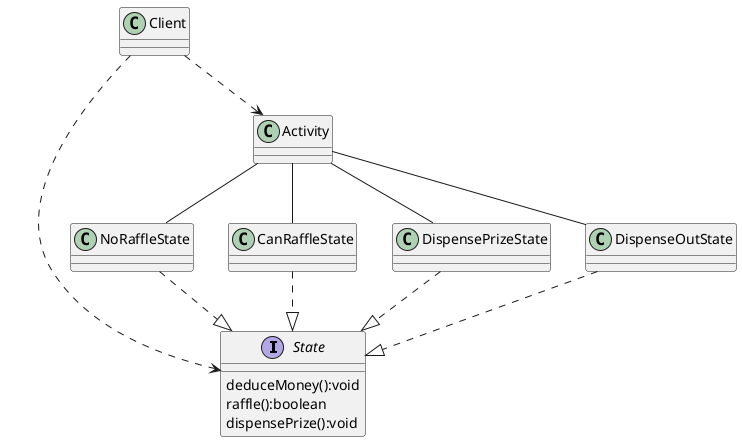 @startuml

interface State{
    deduceMoney():void
    raffle():boolean
    dispensePrize():void
}

class NoRaffleState
NoRaffleState ..|> State

class CanRaffleState
CanRaffleState ..|> State

class DispensePrizeState
DispensePrizeState ..|> State

class DispenseOutState
DispenseOutState ..|> State

class Activity
Activity -- NoRaffleState
Activity -- CanRaffleState
Activity -- DispensePrizeState
Activity -- DispenseOutState

class Client
Client ..> Activity
Client ..> State
@enduml